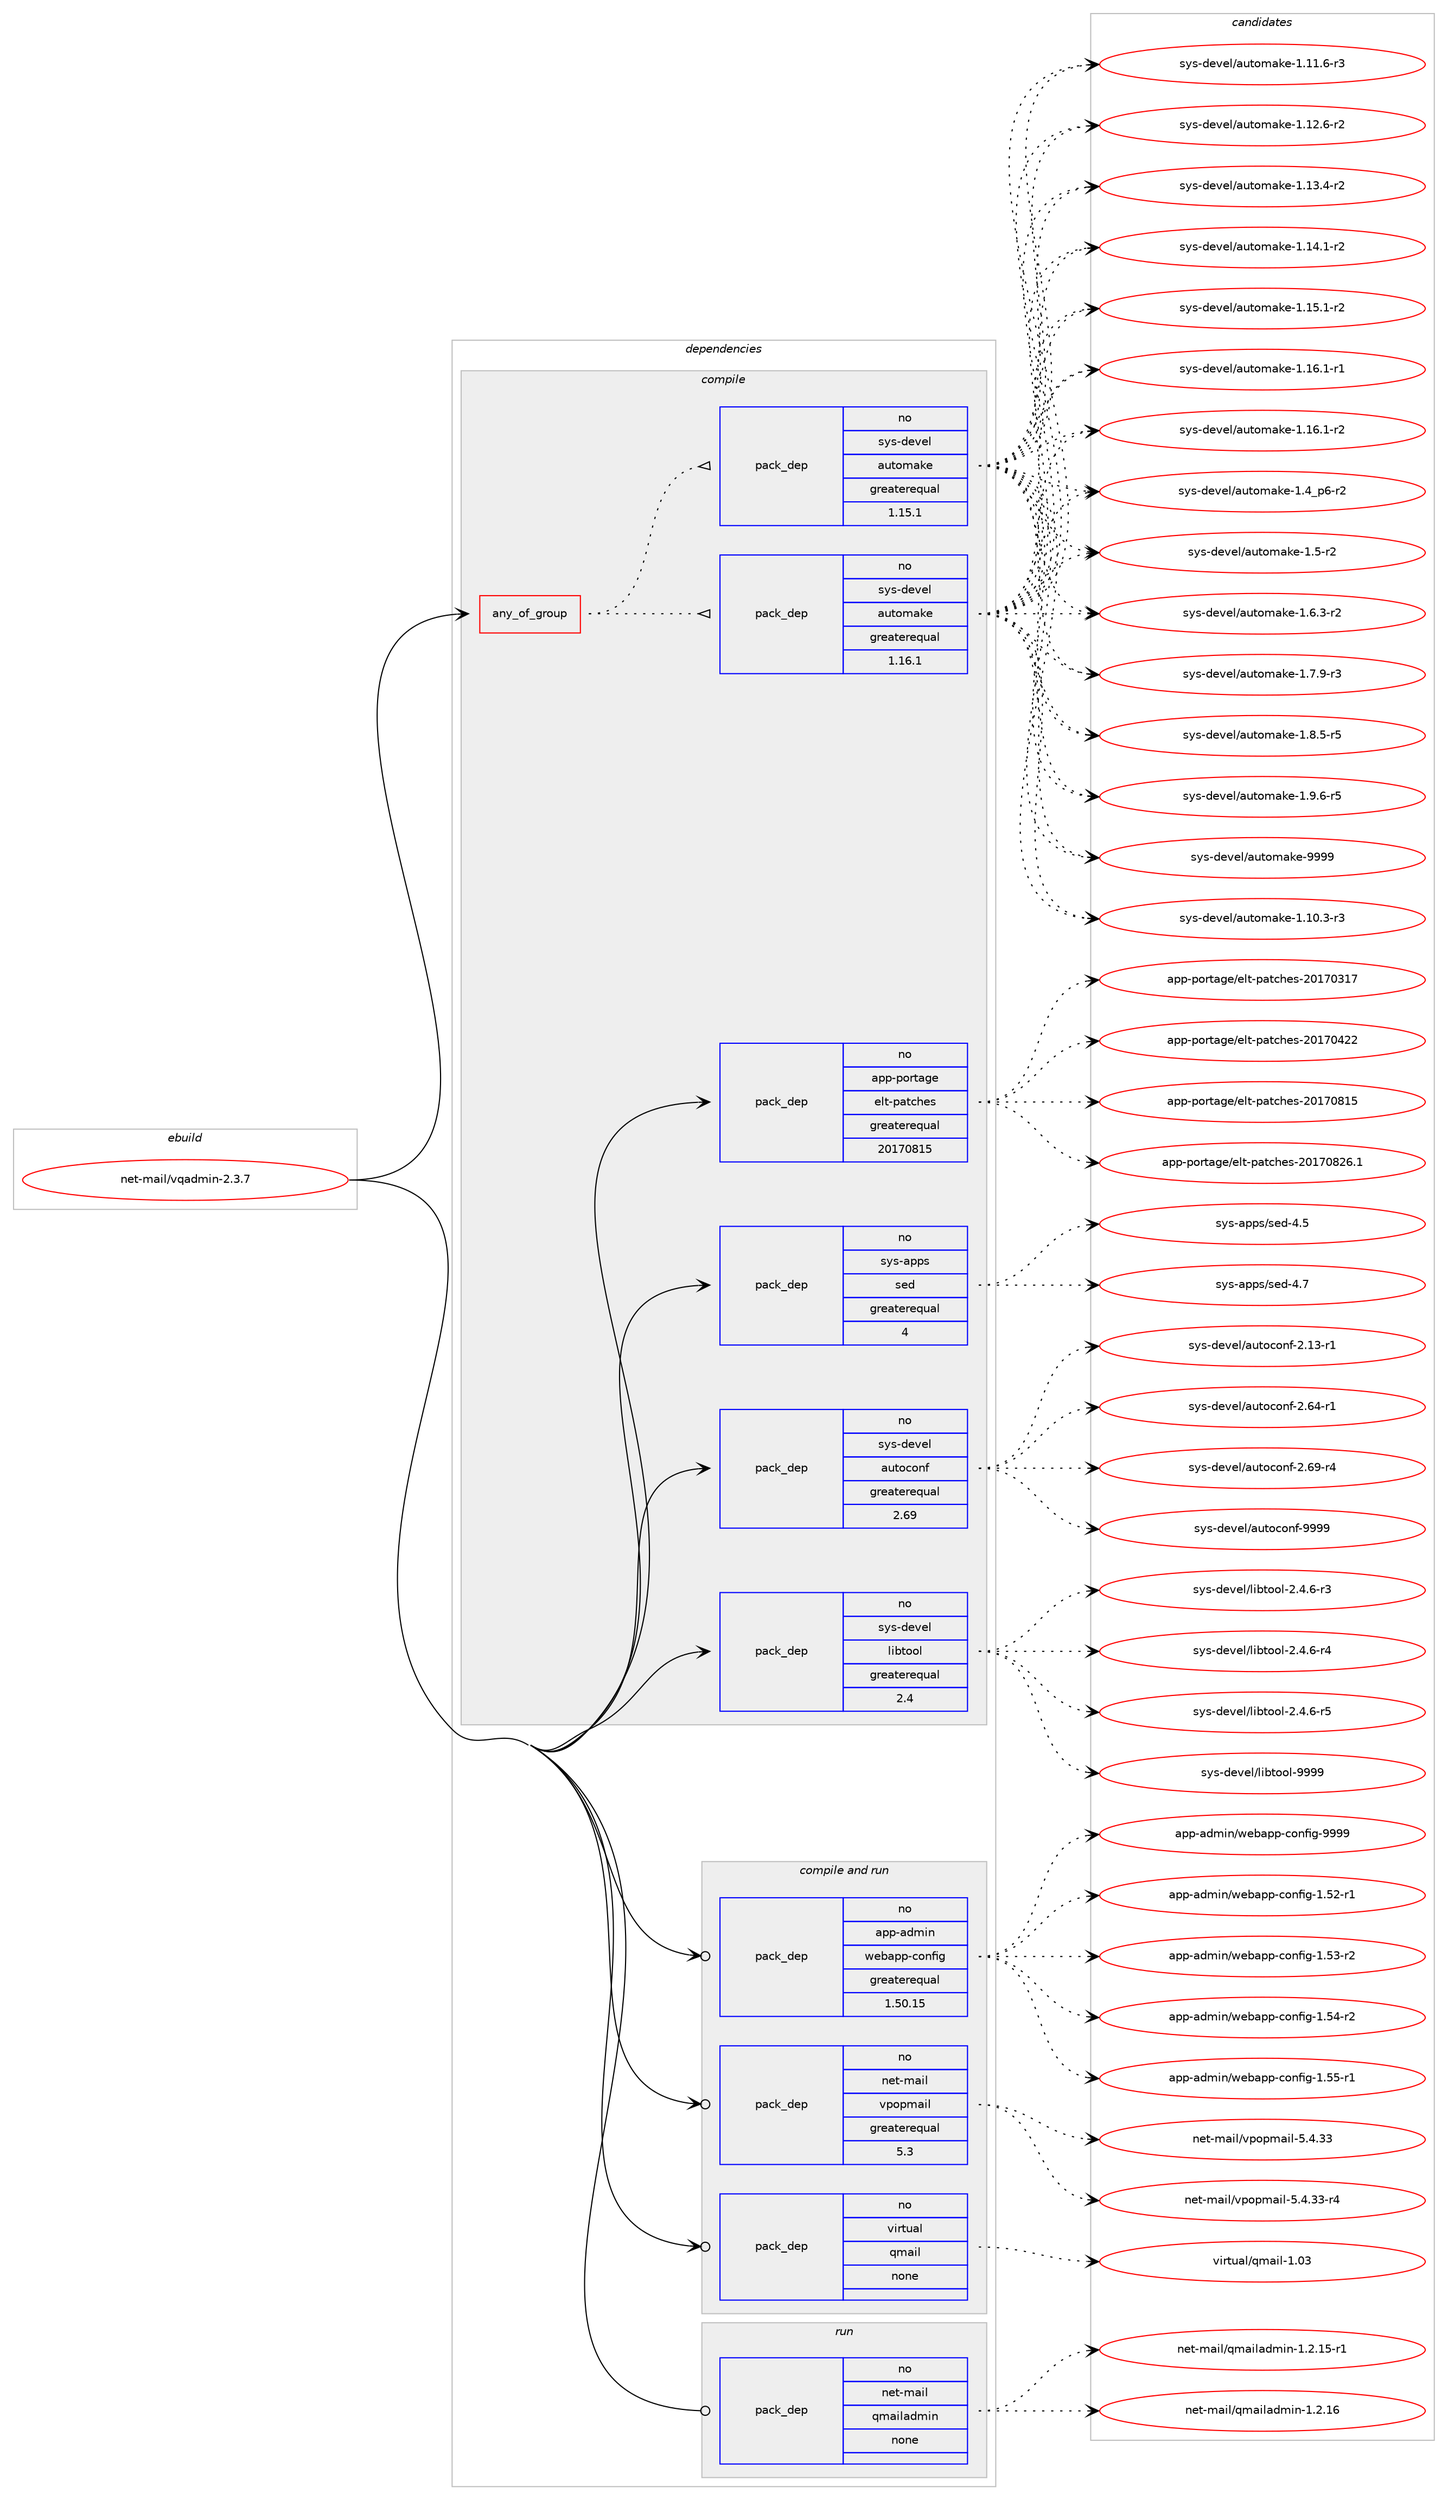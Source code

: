 digraph prolog {

# *************
# Graph options
# *************

newrank=true;
concentrate=true;
compound=true;
graph [rankdir=LR,fontname=Helvetica,fontsize=10,ranksep=1.5];#, ranksep=2.5, nodesep=0.2];
edge  [arrowhead=vee];
node  [fontname=Helvetica,fontsize=10];

# **********
# The ebuild
# **********

subgraph cluster_leftcol {
color=gray;
rank=same;
label=<<i>ebuild</i>>;
id [label="net-mail/vqadmin-2.3.7", color=red, width=4, href="../net-mail/vqadmin-2.3.7.svg"];
}

# ****************
# The dependencies
# ****************

subgraph cluster_midcol {
color=gray;
label=<<i>dependencies</i>>;
subgraph cluster_compile {
fillcolor="#eeeeee";
style=filled;
label=<<i>compile</i>>;
subgraph any14123 {
dependency830865 [label=<<TABLE BORDER="0" CELLBORDER="1" CELLSPACING="0" CELLPADDING="4"><TR><TD CELLPADDING="10">any_of_group</TD></TR></TABLE>>, shape=none, color=red];subgraph pack613670 {
dependency830866 [label=<<TABLE BORDER="0" CELLBORDER="1" CELLSPACING="0" CELLPADDING="4" WIDTH="220"><TR><TD ROWSPAN="6" CELLPADDING="30">pack_dep</TD></TR><TR><TD WIDTH="110">no</TD></TR><TR><TD>sys-devel</TD></TR><TR><TD>automake</TD></TR><TR><TD>greaterequal</TD></TR><TR><TD>1.16.1</TD></TR></TABLE>>, shape=none, color=blue];
}
dependency830865:e -> dependency830866:w [weight=20,style="dotted",arrowhead="oinv"];
subgraph pack613671 {
dependency830867 [label=<<TABLE BORDER="0" CELLBORDER="1" CELLSPACING="0" CELLPADDING="4" WIDTH="220"><TR><TD ROWSPAN="6" CELLPADDING="30">pack_dep</TD></TR><TR><TD WIDTH="110">no</TD></TR><TR><TD>sys-devel</TD></TR><TR><TD>automake</TD></TR><TR><TD>greaterequal</TD></TR><TR><TD>1.15.1</TD></TR></TABLE>>, shape=none, color=blue];
}
dependency830865:e -> dependency830867:w [weight=20,style="dotted",arrowhead="oinv"];
}
id:e -> dependency830865:w [weight=20,style="solid",arrowhead="vee"];
subgraph pack613672 {
dependency830868 [label=<<TABLE BORDER="0" CELLBORDER="1" CELLSPACING="0" CELLPADDING="4" WIDTH="220"><TR><TD ROWSPAN="6" CELLPADDING="30">pack_dep</TD></TR><TR><TD WIDTH="110">no</TD></TR><TR><TD>app-portage</TD></TR><TR><TD>elt-patches</TD></TR><TR><TD>greaterequal</TD></TR><TR><TD>20170815</TD></TR></TABLE>>, shape=none, color=blue];
}
id:e -> dependency830868:w [weight=20,style="solid",arrowhead="vee"];
subgraph pack613673 {
dependency830869 [label=<<TABLE BORDER="0" CELLBORDER="1" CELLSPACING="0" CELLPADDING="4" WIDTH="220"><TR><TD ROWSPAN="6" CELLPADDING="30">pack_dep</TD></TR><TR><TD WIDTH="110">no</TD></TR><TR><TD>sys-apps</TD></TR><TR><TD>sed</TD></TR><TR><TD>greaterequal</TD></TR><TR><TD>4</TD></TR></TABLE>>, shape=none, color=blue];
}
id:e -> dependency830869:w [weight=20,style="solid",arrowhead="vee"];
subgraph pack613674 {
dependency830870 [label=<<TABLE BORDER="0" CELLBORDER="1" CELLSPACING="0" CELLPADDING="4" WIDTH="220"><TR><TD ROWSPAN="6" CELLPADDING="30">pack_dep</TD></TR><TR><TD WIDTH="110">no</TD></TR><TR><TD>sys-devel</TD></TR><TR><TD>autoconf</TD></TR><TR><TD>greaterequal</TD></TR><TR><TD>2.69</TD></TR></TABLE>>, shape=none, color=blue];
}
id:e -> dependency830870:w [weight=20,style="solid",arrowhead="vee"];
subgraph pack613675 {
dependency830871 [label=<<TABLE BORDER="0" CELLBORDER="1" CELLSPACING="0" CELLPADDING="4" WIDTH="220"><TR><TD ROWSPAN="6" CELLPADDING="30">pack_dep</TD></TR><TR><TD WIDTH="110">no</TD></TR><TR><TD>sys-devel</TD></TR><TR><TD>libtool</TD></TR><TR><TD>greaterequal</TD></TR><TR><TD>2.4</TD></TR></TABLE>>, shape=none, color=blue];
}
id:e -> dependency830871:w [weight=20,style="solid",arrowhead="vee"];
}
subgraph cluster_compileandrun {
fillcolor="#eeeeee";
style=filled;
label=<<i>compile and run</i>>;
subgraph pack613676 {
dependency830872 [label=<<TABLE BORDER="0" CELLBORDER="1" CELLSPACING="0" CELLPADDING="4" WIDTH="220"><TR><TD ROWSPAN="6" CELLPADDING="30">pack_dep</TD></TR><TR><TD WIDTH="110">no</TD></TR><TR><TD>app-admin</TD></TR><TR><TD>webapp-config</TD></TR><TR><TD>greaterequal</TD></TR><TR><TD>1.50.15</TD></TR></TABLE>>, shape=none, color=blue];
}
id:e -> dependency830872:w [weight=20,style="solid",arrowhead="odotvee"];
subgraph pack613677 {
dependency830873 [label=<<TABLE BORDER="0" CELLBORDER="1" CELLSPACING="0" CELLPADDING="4" WIDTH="220"><TR><TD ROWSPAN="6" CELLPADDING="30">pack_dep</TD></TR><TR><TD WIDTH="110">no</TD></TR><TR><TD>net-mail</TD></TR><TR><TD>vpopmail</TD></TR><TR><TD>greaterequal</TD></TR><TR><TD>5.3</TD></TR></TABLE>>, shape=none, color=blue];
}
id:e -> dependency830873:w [weight=20,style="solid",arrowhead="odotvee"];
subgraph pack613678 {
dependency830874 [label=<<TABLE BORDER="0" CELLBORDER="1" CELLSPACING="0" CELLPADDING="4" WIDTH="220"><TR><TD ROWSPAN="6" CELLPADDING="30">pack_dep</TD></TR><TR><TD WIDTH="110">no</TD></TR><TR><TD>virtual</TD></TR><TR><TD>qmail</TD></TR><TR><TD>none</TD></TR><TR><TD></TD></TR></TABLE>>, shape=none, color=blue];
}
id:e -> dependency830874:w [weight=20,style="solid",arrowhead="odotvee"];
}
subgraph cluster_run {
fillcolor="#eeeeee";
style=filled;
label=<<i>run</i>>;
subgraph pack613679 {
dependency830875 [label=<<TABLE BORDER="0" CELLBORDER="1" CELLSPACING="0" CELLPADDING="4" WIDTH="220"><TR><TD ROWSPAN="6" CELLPADDING="30">pack_dep</TD></TR><TR><TD WIDTH="110">no</TD></TR><TR><TD>net-mail</TD></TR><TR><TD>qmailadmin</TD></TR><TR><TD>none</TD></TR><TR><TD></TD></TR></TABLE>>, shape=none, color=blue];
}
id:e -> dependency830875:w [weight=20,style="solid",arrowhead="odot"];
}
}

# **************
# The candidates
# **************

subgraph cluster_choices {
rank=same;
color=gray;
label=<<i>candidates</i>>;

subgraph choice613670 {
color=black;
nodesep=1;
choice11512111545100101118101108479711711611110997107101454946494846514511451 [label="sys-devel/automake-1.10.3-r3", color=red, width=4,href="../sys-devel/automake-1.10.3-r3.svg"];
choice11512111545100101118101108479711711611110997107101454946494946544511451 [label="sys-devel/automake-1.11.6-r3", color=red, width=4,href="../sys-devel/automake-1.11.6-r3.svg"];
choice11512111545100101118101108479711711611110997107101454946495046544511450 [label="sys-devel/automake-1.12.6-r2", color=red, width=4,href="../sys-devel/automake-1.12.6-r2.svg"];
choice11512111545100101118101108479711711611110997107101454946495146524511450 [label="sys-devel/automake-1.13.4-r2", color=red, width=4,href="../sys-devel/automake-1.13.4-r2.svg"];
choice11512111545100101118101108479711711611110997107101454946495246494511450 [label="sys-devel/automake-1.14.1-r2", color=red, width=4,href="../sys-devel/automake-1.14.1-r2.svg"];
choice11512111545100101118101108479711711611110997107101454946495346494511450 [label="sys-devel/automake-1.15.1-r2", color=red, width=4,href="../sys-devel/automake-1.15.1-r2.svg"];
choice11512111545100101118101108479711711611110997107101454946495446494511449 [label="sys-devel/automake-1.16.1-r1", color=red, width=4,href="../sys-devel/automake-1.16.1-r1.svg"];
choice11512111545100101118101108479711711611110997107101454946495446494511450 [label="sys-devel/automake-1.16.1-r2", color=red, width=4,href="../sys-devel/automake-1.16.1-r2.svg"];
choice115121115451001011181011084797117116111109971071014549465295112544511450 [label="sys-devel/automake-1.4_p6-r2", color=red, width=4,href="../sys-devel/automake-1.4_p6-r2.svg"];
choice11512111545100101118101108479711711611110997107101454946534511450 [label="sys-devel/automake-1.5-r2", color=red, width=4,href="../sys-devel/automake-1.5-r2.svg"];
choice115121115451001011181011084797117116111109971071014549465446514511450 [label="sys-devel/automake-1.6.3-r2", color=red, width=4,href="../sys-devel/automake-1.6.3-r2.svg"];
choice115121115451001011181011084797117116111109971071014549465546574511451 [label="sys-devel/automake-1.7.9-r3", color=red, width=4,href="../sys-devel/automake-1.7.9-r3.svg"];
choice115121115451001011181011084797117116111109971071014549465646534511453 [label="sys-devel/automake-1.8.5-r5", color=red, width=4,href="../sys-devel/automake-1.8.5-r5.svg"];
choice115121115451001011181011084797117116111109971071014549465746544511453 [label="sys-devel/automake-1.9.6-r5", color=red, width=4,href="../sys-devel/automake-1.9.6-r5.svg"];
choice115121115451001011181011084797117116111109971071014557575757 [label="sys-devel/automake-9999", color=red, width=4,href="../sys-devel/automake-9999.svg"];
dependency830866:e -> choice11512111545100101118101108479711711611110997107101454946494846514511451:w [style=dotted,weight="100"];
dependency830866:e -> choice11512111545100101118101108479711711611110997107101454946494946544511451:w [style=dotted,weight="100"];
dependency830866:e -> choice11512111545100101118101108479711711611110997107101454946495046544511450:w [style=dotted,weight="100"];
dependency830866:e -> choice11512111545100101118101108479711711611110997107101454946495146524511450:w [style=dotted,weight="100"];
dependency830866:e -> choice11512111545100101118101108479711711611110997107101454946495246494511450:w [style=dotted,weight="100"];
dependency830866:e -> choice11512111545100101118101108479711711611110997107101454946495346494511450:w [style=dotted,weight="100"];
dependency830866:e -> choice11512111545100101118101108479711711611110997107101454946495446494511449:w [style=dotted,weight="100"];
dependency830866:e -> choice11512111545100101118101108479711711611110997107101454946495446494511450:w [style=dotted,weight="100"];
dependency830866:e -> choice115121115451001011181011084797117116111109971071014549465295112544511450:w [style=dotted,weight="100"];
dependency830866:e -> choice11512111545100101118101108479711711611110997107101454946534511450:w [style=dotted,weight="100"];
dependency830866:e -> choice115121115451001011181011084797117116111109971071014549465446514511450:w [style=dotted,weight="100"];
dependency830866:e -> choice115121115451001011181011084797117116111109971071014549465546574511451:w [style=dotted,weight="100"];
dependency830866:e -> choice115121115451001011181011084797117116111109971071014549465646534511453:w [style=dotted,weight="100"];
dependency830866:e -> choice115121115451001011181011084797117116111109971071014549465746544511453:w [style=dotted,weight="100"];
dependency830866:e -> choice115121115451001011181011084797117116111109971071014557575757:w [style=dotted,weight="100"];
}
subgraph choice613671 {
color=black;
nodesep=1;
choice11512111545100101118101108479711711611110997107101454946494846514511451 [label="sys-devel/automake-1.10.3-r3", color=red, width=4,href="../sys-devel/automake-1.10.3-r3.svg"];
choice11512111545100101118101108479711711611110997107101454946494946544511451 [label="sys-devel/automake-1.11.6-r3", color=red, width=4,href="../sys-devel/automake-1.11.6-r3.svg"];
choice11512111545100101118101108479711711611110997107101454946495046544511450 [label="sys-devel/automake-1.12.6-r2", color=red, width=4,href="../sys-devel/automake-1.12.6-r2.svg"];
choice11512111545100101118101108479711711611110997107101454946495146524511450 [label="sys-devel/automake-1.13.4-r2", color=red, width=4,href="../sys-devel/automake-1.13.4-r2.svg"];
choice11512111545100101118101108479711711611110997107101454946495246494511450 [label="sys-devel/automake-1.14.1-r2", color=red, width=4,href="../sys-devel/automake-1.14.1-r2.svg"];
choice11512111545100101118101108479711711611110997107101454946495346494511450 [label="sys-devel/automake-1.15.1-r2", color=red, width=4,href="../sys-devel/automake-1.15.1-r2.svg"];
choice11512111545100101118101108479711711611110997107101454946495446494511449 [label="sys-devel/automake-1.16.1-r1", color=red, width=4,href="../sys-devel/automake-1.16.1-r1.svg"];
choice11512111545100101118101108479711711611110997107101454946495446494511450 [label="sys-devel/automake-1.16.1-r2", color=red, width=4,href="../sys-devel/automake-1.16.1-r2.svg"];
choice115121115451001011181011084797117116111109971071014549465295112544511450 [label="sys-devel/automake-1.4_p6-r2", color=red, width=4,href="../sys-devel/automake-1.4_p6-r2.svg"];
choice11512111545100101118101108479711711611110997107101454946534511450 [label="sys-devel/automake-1.5-r2", color=red, width=4,href="../sys-devel/automake-1.5-r2.svg"];
choice115121115451001011181011084797117116111109971071014549465446514511450 [label="sys-devel/automake-1.6.3-r2", color=red, width=4,href="../sys-devel/automake-1.6.3-r2.svg"];
choice115121115451001011181011084797117116111109971071014549465546574511451 [label="sys-devel/automake-1.7.9-r3", color=red, width=4,href="../sys-devel/automake-1.7.9-r3.svg"];
choice115121115451001011181011084797117116111109971071014549465646534511453 [label="sys-devel/automake-1.8.5-r5", color=red, width=4,href="../sys-devel/automake-1.8.5-r5.svg"];
choice115121115451001011181011084797117116111109971071014549465746544511453 [label="sys-devel/automake-1.9.6-r5", color=red, width=4,href="../sys-devel/automake-1.9.6-r5.svg"];
choice115121115451001011181011084797117116111109971071014557575757 [label="sys-devel/automake-9999", color=red, width=4,href="../sys-devel/automake-9999.svg"];
dependency830867:e -> choice11512111545100101118101108479711711611110997107101454946494846514511451:w [style=dotted,weight="100"];
dependency830867:e -> choice11512111545100101118101108479711711611110997107101454946494946544511451:w [style=dotted,weight="100"];
dependency830867:e -> choice11512111545100101118101108479711711611110997107101454946495046544511450:w [style=dotted,weight="100"];
dependency830867:e -> choice11512111545100101118101108479711711611110997107101454946495146524511450:w [style=dotted,weight="100"];
dependency830867:e -> choice11512111545100101118101108479711711611110997107101454946495246494511450:w [style=dotted,weight="100"];
dependency830867:e -> choice11512111545100101118101108479711711611110997107101454946495346494511450:w [style=dotted,weight="100"];
dependency830867:e -> choice11512111545100101118101108479711711611110997107101454946495446494511449:w [style=dotted,weight="100"];
dependency830867:e -> choice11512111545100101118101108479711711611110997107101454946495446494511450:w [style=dotted,weight="100"];
dependency830867:e -> choice115121115451001011181011084797117116111109971071014549465295112544511450:w [style=dotted,weight="100"];
dependency830867:e -> choice11512111545100101118101108479711711611110997107101454946534511450:w [style=dotted,weight="100"];
dependency830867:e -> choice115121115451001011181011084797117116111109971071014549465446514511450:w [style=dotted,weight="100"];
dependency830867:e -> choice115121115451001011181011084797117116111109971071014549465546574511451:w [style=dotted,weight="100"];
dependency830867:e -> choice115121115451001011181011084797117116111109971071014549465646534511453:w [style=dotted,weight="100"];
dependency830867:e -> choice115121115451001011181011084797117116111109971071014549465746544511453:w [style=dotted,weight="100"];
dependency830867:e -> choice115121115451001011181011084797117116111109971071014557575757:w [style=dotted,weight="100"];
}
subgraph choice613672 {
color=black;
nodesep=1;
choice97112112451121111141169710310147101108116451129711699104101115455048495548514955 [label="app-portage/elt-patches-20170317", color=red, width=4,href="../app-portage/elt-patches-20170317.svg"];
choice97112112451121111141169710310147101108116451129711699104101115455048495548525050 [label="app-portage/elt-patches-20170422", color=red, width=4,href="../app-portage/elt-patches-20170422.svg"];
choice97112112451121111141169710310147101108116451129711699104101115455048495548564953 [label="app-portage/elt-patches-20170815", color=red, width=4,href="../app-portage/elt-patches-20170815.svg"];
choice971121124511211111411697103101471011081164511297116991041011154550484955485650544649 [label="app-portage/elt-patches-20170826.1", color=red, width=4,href="../app-portage/elt-patches-20170826.1.svg"];
dependency830868:e -> choice97112112451121111141169710310147101108116451129711699104101115455048495548514955:w [style=dotted,weight="100"];
dependency830868:e -> choice97112112451121111141169710310147101108116451129711699104101115455048495548525050:w [style=dotted,weight="100"];
dependency830868:e -> choice97112112451121111141169710310147101108116451129711699104101115455048495548564953:w [style=dotted,weight="100"];
dependency830868:e -> choice971121124511211111411697103101471011081164511297116991041011154550484955485650544649:w [style=dotted,weight="100"];
}
subgraph choice613673 {
color=black;
nodesep=1;
choice11512111545971121121154711510110045524653 [label="sys-apps/sed-4.5", color=red, width=4,href="../sys-apps/sed-4.5.svg"];
choice11512111545971121121154711510110045524655 [label="sys-apps/sed-4.7", color=red, width=4,href="../sys-apps/sed-4.7.svg"];
dependency830869:e -> choice11512111545971121121154711510110045524653:w [style=dotted,weight="100"];
dependency830869:e -> choice11512111545971121121154711510110045524655:w [style=dotted,weight="100"];
}
subgraph choice613674 {
color=black;
nodesep=1;
choice1151211154510010111810110847971171161119911111010245504649514511449 [label="sys-devel/autoconf-2.13-r1", color=red, width=4,href="../sys-devel/autoconf-2.13-r1.svg"];
choice1151211154510010111810110847971171161119911111010245504654524511449 [label="sys-devel/autoconf-2.64-r1", color=red, width=4,href="../sys-devel/autoconf-2.64-r1.svg"];
choice1151211154510010111810110847971171161119911111010245504654574511452 [label="sys-devel/autoconf-2.69-r4", color=red, width=4,href="../sys-devel/autoconf-2.69-r4.svg"];
choice115121115451001011181011084797117116111991111101024557575757 [label="sys-devel/autoconf-9999", color=red, width=4,href="../sys-devel/autoconf-9999.svg"];
dependency830870:e -> choice1151211154510010111810110847971171161119911111010245504649514511449:w [style=dotted,weight="100"];
dependency830870:e -> choice1151211154510010111810110847971171161119911111010245504654524511449:w [style=dotted,weight="100"];
dependency830870:e -> choice1151211154510010111810110847971171161119911111010245504654574511452:w [style=dotted,weight="100"];
dependency830870:e -> choice115121115451001011181011084797117116111991111101024557575757:w [style=dotted,weight="100"];
}
subgraph choice613675 {
color=black;
nodesep=1;
choice1151211154510010111810110847108105981161111111084550465246544511451 [label="sys-devel/libtool-2.4.6-r3", color=red, width=4,href="../sys-devel/libtool-2.4.6-r3.svg"];
choice1151211154510010111810110847108105981161111111084550465246544511452 [label="sys-devel/libtool-2.4.6-r4", color=red, width=4,href="../sys-devel/libtool-2.4.6-r4.svg"];
choice1151211154510010111810110847108105981161111111084550465246544511453 [label="sys-devel/libtool-2.4.6-r5", color=red, width=4,href="../sys-devel/libtool-2.4.6-r5.svg"];
choice1151211154510010111810110847108105981161111111084557575757 [label="sys-devel/libtool-9999", color=red, width=4,href="../sys-devel/libtool-9999.svg"];
dependency830871:e -> choice1151211154510010111810110847108105981161111111084550465246544511451:w [style=dotted,weight="100"];
dependency830871:e -> choice1151211154510010111810110847108105981161111111084550465246544511452:w [style=dotted,weight="100"];
dependency830871:e -> choice1151211154510010111810110847108105981161111111084550465246544511453:w [style=dotted,weight="100"];
dependency830871:e -> choice1151211154510010111810110847108105981161111111084557575757:w [style=dotted,weight="100"];
}
subgraph choice613676 {
color=black;
nodesep=1;
choice971121124597100109105110471191019897112112459911111010210510345494653504511449 [label="app-admin/webapp-config-1.52-r1", color=red, width=4,href="../app-admin/webapp-config-1.52-r1.svg"];
choice971121124597100109105110471191019897112112459911111010210510345494653514511450 [label="app-admin/webapp-config-1.53-r2", color=red, width=4,href="../app-admin/webapp-config-1.53-r2.svg"];
choice971121124597100109105110471191019897112112459911111010210510345494653524511450 [label="app-admin/webapp-config-1.54-r2", color=red, width=4,href="../app-admin/webapp-config-1.54-r2.svg"];
choice971121124597100109105110471191019897112112459911111010210510345494653534511449 [label="app-admin/webapp-config-1.55-r1", color=red, width=4,href="../app-admin/webapp-config-1.55-r1.svg"];
choice97112112459710010910511047119101989711211245991111101021051034557575757 [label="app-admin/webapp-config-9999", color=red, width=4,href="../app-admin/webapp-config-9999.svg"];
dependency830872:e -> choice971121124597100109105110471191019897112112459911111010210510345494653504511449:w [style=dotted,weight="100"];
dependency830872:e -> choice971121124597100109105110471191019897112112459911111010210510345494653514511450:w [style=dotted,weight="100"];
dependency830872:e -> choice971121124597100109105110471191019897112112459911111010210510345494653524511450:w [style=dotted,weight="100"];
dependency830872:e -> choice971121124597100109105110471191019897112112459911111010210510345494653534511449:w [style=dotted,weight="100"];
dependency830872:e -> choice97112112459710010910511047119101989711211245991111101021051034557575757:w [style=dotted,weight="100"];
}
subgraph choice613677 {
color=black;
nodesep=1;
choice1101011164510997105108471181121111121099710510845534652465151 [label="net-mail/vpopmail-5.4.33", color=red, width=4,href="../net-mail/vpopmail-5.4.33.svg"];
choice11010111645109971051084711811211111210997105108455346524651514511452 [label="net-mail/vpopmail-5.4.33-r4", color=red, width=4,href="../net-mail/vpopmail-5.4.33-r4.svg"];
dependency830873:e -> choice1101011164510997105108471181121111121099710510845534652465151:w [style=dotted,weight="100"];
dependency830873:e -> choice11010111645109971051084711811211111210997105108455346524651514511452:w [style=dotted,weight="100"];
}
subgraph choice613678 {
color=black;
nodesep=1;
choice1181051141161179710847113109971051084549464851 [label="virtual/qmail-1.03", color=red, width=4,href="../virtual/qmail-1.03.svg"];
dependency830874:e -> choice1181051141161179710847113109971051084549464851:w [style=dotted,weight="100"];
}
subgraph choice613679 {
color=black;
nodesep=1;
choice1101011164510997105108471131099710510897100109105110454946504649534511449 [label="net-mail/qmailadmin-1.2.15-r1", color=red, width=4,href="../net-mail/qmailadmin-1.2.15-r1.svg"];
choice110101116451099710510847113109971051089710010910511045494650464954 [label="net-mail/qmailadmin-1.2.16", color=red, width=4,href="../net-mail/qmailadmin-1.2.16.svg"];
dependency830875:e -> choice1101011164510997105108471131099710510897100109105110454946504649534511449:w [style=dotted,weight="100"];
dependency830875:e -> choice110101116451099710510847113109971051089710010910511045494650464954:w [style=dotted,weight="100"];
}
}

}
